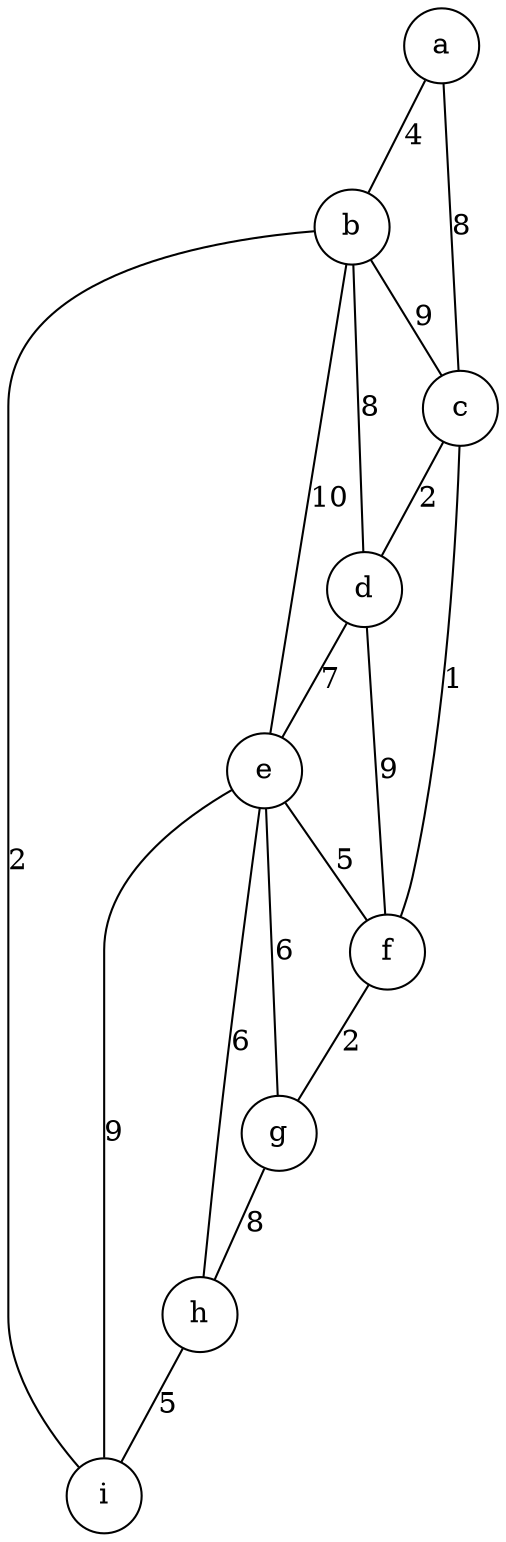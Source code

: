 digraph questionthree {
node [shape=circle]
edge [arrowhead=none]
a -> b [label="4"]
a -> c [label="8"]
b -> c [label="9"]
b -> d [label="8"]
b -> e [label="10"]
b -> i [label="2"]
c -> d [label="2"]
c -> f [label="1"]
d -> e [label="7"]
d -> f [label="9"]
e -> f [label="5"]
e -> g [label="6"]
e -> h [label="6"]
e -> i [label="9"]
f -> g [label="2"]
g -> h [label="8"]
h -> i [label="5"]
}
